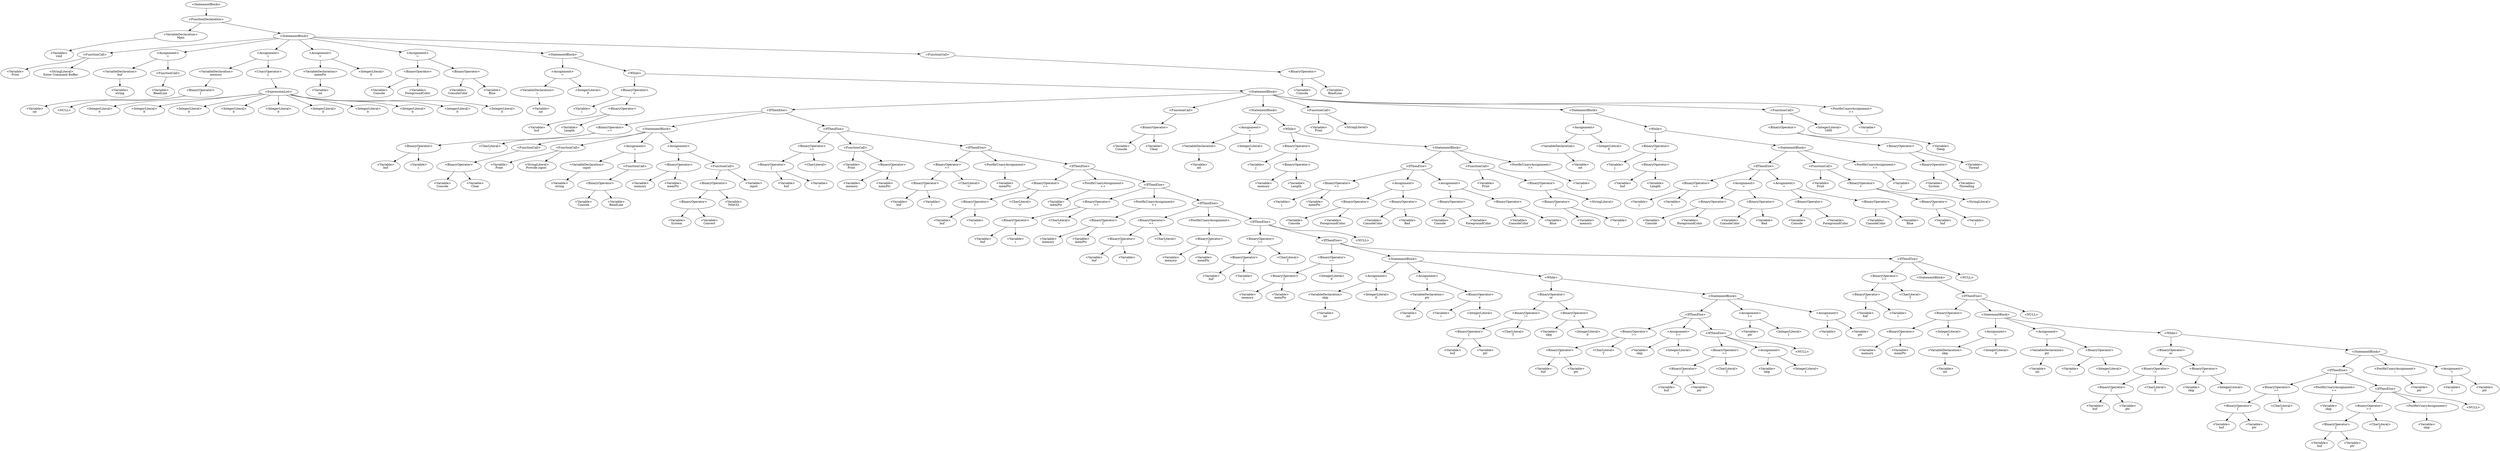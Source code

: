 digraph G {
0 [label="<StatementBlock>"];0->3;
3 [label="<FunctionDeclaration>\n"];3->2;3->4;
2 [label="<VariableDeclaration>\nMain"];2->1;
1 [label="<Variable>\nvoid"];
4 [label="<StatementBlock>"];4->6;4->10;4->16;4->39;4->44;4->48;4->352;
6 [label="<FunctionCall>\n"];6->5;6->7;
5 [label="<Variable>\nPrint"];
7 [label="<StringLiteral>\nEnter Command Buffer: "];
10 [label="<Assignment>\n="];10->9;10->12;
9 [label="<VariableDeclaration>\nbuf"];9->8;
8 [label="<Variable>\nstring"];
12 [label="<FunctionCall>\n"];12->11;
11 [label="<Variable>\nReadLine"];
16 [label="<Assignment>\n="];16->15;16->17;
15 [label="<VariableDeclaration>\nmemory"];15->14;
14 [label="<BinaryOperator>\n["];14->13;14->-1;-1 [label="<NULL>"];
13 [label="<Variable>\nint"];
17 [label="<UnaryOperator>\n{"];17->35;
35 [label="<ExpressionList>"];35->18;35->20;35->22;35->24;35->26;35->28;35->30;35->32;35->34;35->36;
18 [label="<IntegerLiteral>\n0"];
20 [label="<IntegerLiteral>\n0"];
22 [label="<IntegerLiteral>\n0"];
24 [label="<IntegerLiteral>\n0"];
26 [label="<IntegerLiteral>\n0"];
28 [label="<IntegerLiteral>\n0"];
30 [label="<IntegerLiteral>\n0"];
32 [label="<IntegerLiteral>\n0"];
34 [label="<IntegerLiteral>\n0"];
36 [label="<IntegerLiteral>\n0"];
39 [label="<Assignment>\n="];39->38;39->40;
38 [label="<VariableDeclaration>\nmemPtr"];38->37;
37 [label="<Variable>\nint"];
40 [label="<IntegerLiteral>\n0"];
44 [label="<Assignment>\n="];44->42;44->46;
42 [label="<BinaryOperator>\n."];42->41;42->43;
41 [label="<Variable>\nConsole"];
43 [label="<Variable>\nForegroundColor"];
46 [label="<BinaryOperator>\n."];46->45;46->47;
45 [label="<Variable>\nConsoleColor"];
47 [label="<Variable>\nBlue"];
48 [label="<StatementBlock>"];48->51;48->53;
51 [label="<Assignment>\n="];51->50;51->52;
50 [label="<VariableDeclaration>\ni"];50->49;
49 [label="<Variable>\nint"];
52 [label="<IntegerLiteral>\n0"];
53 [label="<While>"];53->55;53->61;
55 [label="<BinaryOperator>\n<"];55->54;55->57;
54 [label="<Variable>\ni"];
57 [label="<BinaryOperator>\n."];57->56;57->58;
56 [label="<Variable>\nbuf"];
58 [label="<Variable>\nLength"];
61 [label="<StatementBlock>"];61->62;61->258;61->259;61->299;61->301;61->347;61->60;
62 [label="<IfThenElse>"];62->66;62->68;62->94;
66 [label="<BinaryOperator>\n=="];66->64;66->67;
64 [label="<BinaryOperator>\n["];64->63;64->65;
63 [label="<Variable>\nbuf"];
65 [label="<Variable>\ni"];
67 [label="<CharLiteral>\n','"];
68 [label="<StatementBlock>"];68->72;68->74;68->78;68->86;
72 [label="<FunctionCall>\n"];72->70;
70 [label="<BinaryOperator>\n."];70->69;70->71;
69 [label="<Variable>\nConsole"];
71 [label="<Variable>\nClear"];
74 [label="<FunctionCall>\n"];74->73;74->75;
73 [label="<Variable>\nPrint"];
75 [label="<StringLiteral>\nProvide input: "];
78 [label="<Assignment>\n="];78->77;78->82;
77 [label="<VariableDeclaration>\ninput"];77->76;
76 [label="<Variable>\nstring"];
82 [label="<FunctionCall>\n"];82->80;
80 [label="<BinaryOperator>\n."];80->79;80->81;
79 [label="<Variable>\nConsole"];
81 [label="<Variable>\nReadLine"];
86 [label="<Assignment>\n="];86->84;86->92;
84 [label="<BinaryOperator>\n["];84->83;84->85;
83 [label="<Variable>\nmemory"];
85 [label="<Variable>\nmemPtr"];
92 [label="<FunctionCall>\n"];92->90;92->93;
90 [label="<BinaryOperator>\n."];90->88;90->91;
88 [label="<BinaryOperator>\n."];88->87;88->89;
87 [label="<Variable>\nSystem"];
89 [label="<Variable>\nConvert"];
91 [label="<Variable>\nToInt32"];
93 [label="<Variable>\ninput"];
94 [label="<IfThenElse>"];94->98;94->101;94->105;
98 [label="<BinaryOperator>\n=="];98->96;98->99;
96 [label="<BinaryOperator>\n["];96->95;96->97;
95 [label="<Variable>\nbuf"];
97 [label="<Variable>\ni"];
99 [label="<CharLiteral>\n'.'"];
101 [label="<FunctionCall>\n"];101->100;101->103;
100 [label="<Variable>\nPrint"];
103 [label="<BinaryOperator>\n["];103->102;103->104;
102 [label="<Variable>\nmemory"];
104 [label="<Variable>\nmemPtr"];
105 [label="<IfThenElse>"];105->109;105->112;105->113;
109 [label="<BinaryOperator>\n=="];109->107;109->110;
107 [label="<BinaryOperator>\n["];107->106;107->108;
106 [label="<Variable>\nbuf"];
108 [label="<Variable>\ni"];
110 [label="<CharLiteral>\n'<'"];
112 [label="<PostfixUnaryAssignment>\n--"];112->111;
111 [label="<Variable>\nmemPtr"];
113 [label="<IfThenElse>"];113->117;113->120;113->121;
117 [label="<BinaryOperator>\n=="];117->115;117->118;
115 [label="<BinaryOperator>\n["];115->114;115->116;
114 [label="<Variable>\nbuf"];
116 [label="<Variable>\ni"];
118 [label="<CharLiteral>\n'>'"];
120 [label="<PostfixUnaryAssignment>\n++"];120->119;
119 [label="<Variable>\nmemPtr"];
121 [label="<IfThenElse>"];121->125;121->130;121->131;
125 [label="<BinaryOperator>\n=="];125->123;125->126;
123 [label="<BinaryOperator>\n["];123->122;123->124;
122 [label="<Variable>\nbuf"];
124 [label="<Variable>\ni"];
126 [label="<CharLiteral>\n'+'"];
130 [label="<PostfixUnaryAssignment>\n++"];130->128;
128 [label="<BinaryOperator>\n["];128->127;128->129;
127 [label="<Variable>\nmemory"];
129 [label="<Variable>\nmemPtr"];
131 [label="<IfThenElse>"];131->135;131->140;131->141;
135 [label="<BinaryOperator>\n=="];135->133;135->136;
133 [label="<BinaryOperator>\n["];133->132;133->134;
132 [label="<Variable>\nbuf"];
134 [label="<Variable>\ni"];
136 [label="<CharLiteral>\n'-'"];
140 [label="<PostfixUnaryAssignment>\n--"];140->138;
138 [label="<BinaryOperator>\n["];138->137;138->139;
137 [label="<Variable>\nmemory"];
139 [label="<Variable>\nmemPtr"];
141 [label="<IfThenElse>"];141->145;141->147;141->-2;-2 [label="<NULL>"];
145 [label="<BinaryOperator>\n=="];145->143;145->146;
143 [label="<BinaryOperator>\n["];143->142;143->144;
142 [label="<Variable>\nbuf"];
144 [label="<Variable>\ni"];
146 [label="<CharLiteral>\n'['"];
147 [label="<IfThenElse>"];147->151;147->153;147->199;
151 [label="<BinaryOperator>\n=="];151->149;151->152;
149 [label="<BinaryOperator>\n["];149->148;149->150;
148 [label="<Variable>\nmemory"];
150 [label="<Variable>\nmemPtr"];
152 [label="<IntegerLiteral>\n0"];
153 [label="<StatementBlock>"];153->156;153->160;153->164;
156 [label="<Assignment>\n="];156->155;156->157;
155 [label="<VariableDeclaration>\nskip"];155->154;
154 [label="<Variable>\nint"];
157 [label="<IntegerLiteral>\n0"];
160 [label="<Assignment>\n="];160->159;160->162;
159 [label="<VariableDeclaration>\nptr"];159->158;
158 [label="<Variable>\nint"];
162 [label="<BinaryOperator>\n+"];162->161;162->163;
161 [label="<Variable>\ni"];
163 [label="<IntegerLiteral>\n1"];
164 [label="<While>"];164->170;164->174;
170 [label="<BinaryOperator>\nor"];170->168;170->172;
168 [label="<BinaryOperator>\n!="];168->166;168->169;
166 [label="<BinaryOperator>\n["];166->165;166->167;
165 [label="<Variable>\nbuf"];
167 [label="<Variable>\nptr"];
169 [label="<CharLiteral>\n']'"];
172 [label="<BinaryOperator>\n>"];172->171;172->173;
171 [label="<Variable>\nskip"];
173 [label="<IntegerLiteral>\n0"];
174 [label="<StatementBlock>"];174->175;174->194;174->197;
175 [label="<IfThenElse>"];175->179;175->182;175->184;
179 [label="<BinaryOperator>\n=="];179->177;179->180;
177 [label="<BinaryOperator>\n["];177->176;177->178;
176 [label="<Variable>\nbuf"];
178 [label="<Variable>\nptr"];
180 [label="<CharLiteral>\n'['"];
182 [label="<Assignment>\n+="];182->181;182->183;
181 [label="<Variable>\nskip"];
183 [label="<IntegerLiteral>\n1"];
184 [label="<IfThenElse>"];184->188;184->191;184->-3;-3 [label="<NULL>"];
188 [label="<BinaryOperator>\n=="];188->186;188->189;
186 [label="<BinaryOperator>\n["];186->185;186->187;
185 [label="<Variable>\nbuf"];
187 [label="<Variable>\nptr"];
189 [label="<CharLiteral>\n']'"];
191 [label="<Assignment>\n-="];191->190;191->192;
190 [label="<Variable>\nskip"];
192 [label="<IntegerLiteral>\n1"];
194 [label="<Assignment>\n+="];194->193;194->195;
193 [label="<Variable>\nptr"];
195 [label="<IntegerLiteral>\n1"];
197 [label="<Assignment>\n="];197->196;197->198;
196 [label="<Variable>\ni"];
198 [label="<Variable>\nptr"];
199 [label="<IfThenElse>"];199->203;199->205;199->-4;-4 [label="<NULL>"];
203 [label="<BinaryOperator>\n=="];203->201;203->204;
201 [label="<BinaryOperator>\n["];201->200;201->202;
200 [label="<Variable>\nbuf"];
202 [label="<Variable>\ni"];
204 [label="<CharLiteral>\n']'"];
205 [label="<StatementBlock>"];205->206;
206 [label="<IfThenElse>"];206->210;206->212;206->-5;-5 [label="<NULL>"];
210 [label="<BinaryOperator>\n!="];210->208;210->211;
208 [label="<BinaryOperator>\n["];208->207;208->209;
207 [label="<Variable>\nmemory"];
209 [label="<Variable>\nmemPtr"];
211 [label="<IntegerLiteral>\n0"];
212 [label="<StatementBlock>"];212->215;212->219;212->223;
215 [label="<Assignment>\n="];215->214;215->216;
214 [label="<VariableDeclaration>\nskip"];214->213;
213 [label="<Variable>\nint"];
216 [label="<IntegerLiteral>\n0"];
219 [label="<Assignment>\n="];219->218;219->221;
218 [label="<VariableDeclaration>\nptr"];218->217;
217 [label="<Variable>\nint"];
221 [label="<BinaryOperator>\n-"];221->220;221->222;
220 [label="<Variable>\ni"];
222 [label="<IntegerLiteral>\n1"];
223 [label="<While>"];223->229;223->233;
229 [label="<BinaryOperator>\nor"];229->227;229->231;
227 [label="<BinaryOperator>\n!="];227->225;227->228;
225 [label="<BinaryOperator>\n["];225->224;225->226;
224 [label="<Variable>\nbuf"];
226 [label="<Variable>\nptr"];
228 [label="<CharLiteral>\n'['"];
231 [label="<BinaryOperator>\n>"];231->230;231->232;
230 [label="<Variable>\nskip"];
232 [label="<IntegerLiteral>\n0"];
233 [label="<StatementBlock>"];233->234;233->251;233->253;
234 [label="<IfThenElse>"];234->238;234->241;234->242;
238 [label="<BinaryOperator>\n=="];238->236;238->239;
236 [label="<BinaryOperator>\n["];236->235;236->237;
235 [label="<Variable>\nbuf"];
237 [label="<Variable>\nptr"];
239 [label="<CharLiteral>\n']'"];
241 [label="<PostfixUnaryAssignment>\n++"];241->240;
240 [label="<Variable>\nskip"];
242 [label="<IfThenElse>"];242->246;242->249;242->-6;-6 [label="<NULL>"];
246 [label="<BinaryOperator>\n=="];246->244;246->247;
244 [label="<BinaryOperator>\n["];244->243;244->245;
243 [label="<Variable>\nbuf"];
245 [label="<Variable>\nptr"];
247 [label="<CharLiteral>\n'['"];
249 [label="<PostfixUnaryAssignment>\n--"];249->248;
248 [label="<Variable>\nskip"];
251 [label="<PostfixUnaryAssignment>\n--"];251->250;
250 [label="<Variable>\nptr"];
253 [label="<Assignment>\n="];253->252;253->254;
252 [label="<Variable>\ni"];
254 [label="<Variable>\nptr"];
258 [label="<FunctionCall>\n"];258->256;
256 [label="<BinaryOperator>\n."];256->255;256->257;
255 [label="<Variable>\nConsole"];
257 [label="<Variable>\nClear"];
259 [label="<StatementBlock>"];259->262;259->264;
262 [label="<Assignment>\n="];262->261;262->263;
261 [label="<VariableDeclaration>\nj"];261->260;
260 [label="<Variable>\nint"];
263 [label="<IntegerLiteral>\n0"];
264 [label="<While>"];264->266;264->272;
266 [label="<BinaryOperator>\n<"];266->265;266->268;
265 [label="<Variable>\nj"];
268 [label="<BinaryOperator>\n."];268->267;268->269;
267 [label="<Variable>\nmemory"];
269 [label="<Variable>\nLength"];
272 [label="<StatementBlock>"];272->273;272->292;272->271;
273 [label="<IfThenElse>"];273->275;273->280;273->287;
275 [label="<BinaryOperator>\n=="];275->274;275->276;
274 [label="<Variable>\nj"];
276 [label="<Variable>\nmemPtr"];
280 [label="<Assignment>\n="];280->278;280->282;
278 [label="<BinaryOperator>\n."];278->277;278->279;
277 [label="<Variable>\nConsole"];
279 [label="<Variable>\nForegroundColor"];
282 [label="<BinaryOperator>\n."];282->281;282->283;
281 [label="<Variable>\nConsoleColor"];
283 [label="<Variable>\nRed"];
287 [label="<Assignment>\n="];287->285;287->289;
285 [label="<BinaryOperator>\n."];285->284;285->286;
284 [label="<Variable>\nConsole"];
286 [label="<Variable>\nForegroundColor"];
289 [label="<BinaryOperator>\n."];289->288;289->290;
288 [label="<Variable>\nConsoleColor"];
290 [label="<Variable>\nBlue"];
292 [label="<FunctionCall>\n"];292->291;292->296;
291 [label="<Variable>\nPrint"];
296 [label="<BinaryOperator>\n+"];296->294;296->297;
294 [label="<BinaryOperator>\n["];294->293;294->295;
293 [label="<Variable>\nmemory"];
295 [label="<Variable>\nj"];
297 [label="<StringLiteral>\n "];
271 [label="<PostfixUnaryAssignment>\n++"];271->270;
270 [label="<Variable>\nj"];
299 [label="<FunctionCall>\n"];299->298;299->300;
298 [label="<Variable>\nPrint"];
300 [label="<StringLiteral>\n
"];
301 [label="<StatementBlock>"];301->304;301->306;
304 [label="<Assignment>\n="];304->303;304->305;
303 [label="<VariableDeclaration>\nj"];303->302;
302 [label="<Variable>\nint"];
305 [label="<IntegerLiteral>\n0"];
306 [label="<While>"];306->308;306->314;
308 [label="<BinaryOperator>\n<"];308->307;308->310;
307 [label="<Variable>\nj"];
310 [label="<BinaryOperator>\n."];310->309;310->311;
309 [label="<Variable>\nbuf"];
311 [label="<Variable>\nLength"];
314 [label="<StatementBlock>"];314->315;314->334;314->313;
315 [label="<IfThenElse>"];315->317;315->322;315->329;
317 [label="<BinaryOperator>\n=="];317->316;317->318;
316 [label="<Variable>\nj"];
318 [label="<Variable>\ni"];
322 [label="<Assignment>\n="];322->320;322->324;
320 [label="<BinaryOperator>\n."];320->319;320->321;
319 [label="<Variable>\nConsole"];
321 [label="<Variable>\nForegroundColor"];
324 [label="<BinaryOperator>\n."];324->323;324->325;
323 [label="<Variable>\nConsoleColor"];
325 [label="<Variable>\nRed"];
329 [label="<Assignment>\n="];329->327;329->331;
327 [label="<BinaryOperator>\n."];327->326;327->328;
326 [label="<Variable>\nConsole"];
328 [label="<Variable>\nForegroundColor"];
331 [label="<BinaryOperator>\n."];331->330;331->332;
330 [label="<Variable>\nConsoleColor"];
332 [label="<Variable>\nBlue"];
334 [label="<FunctionCall>\n"];334->333;334->338;
333 [label="<Variable>\nPrint"];
338 [label="<BinaryOperator>\n+"];338->336;338->339;
336 [label="<BinaryOperator>\n["];336->335;336->337;
335 [label="<Variable>\nbuf"];
337 [label="<Variable>\nj"];
339 [label="<StringLiteral>\n "];
313 [label="<PostfixUnaryAssignment>\n++"];313->312;
312 [label="<Variable>\nj"];
347 [label="<FunctionCall>\n"];347->345;347->348;
345 [label="<BinaryOperator>\n."];345->343;345->346;
343 [label="<BinaryOperator>\n."];343->341;343->344;
341 [label="<BinaryOperator>\n."];341->340;341->342;
340 [label="<Variable>\nSystem"];
342 [label="<Variable>\nThreading"];
344 [label="<Variable>\nThread"];
346 [label="<Variable>\nSleep"];
348 [label="<IntegerLiteral>\n1000"];
60 [label="<PostfixUnaryAssignment>\n++"];60->59;
59 [label="<Variable>\ni"];
352 [label="<FunctionCall>\n"];352->350;
350 [label="<BinaryOperator>\n."];350->349;350->351;
349 [label="<Variable>\nConsole"];
351 [label="<Variable>\nReadLine"];
}